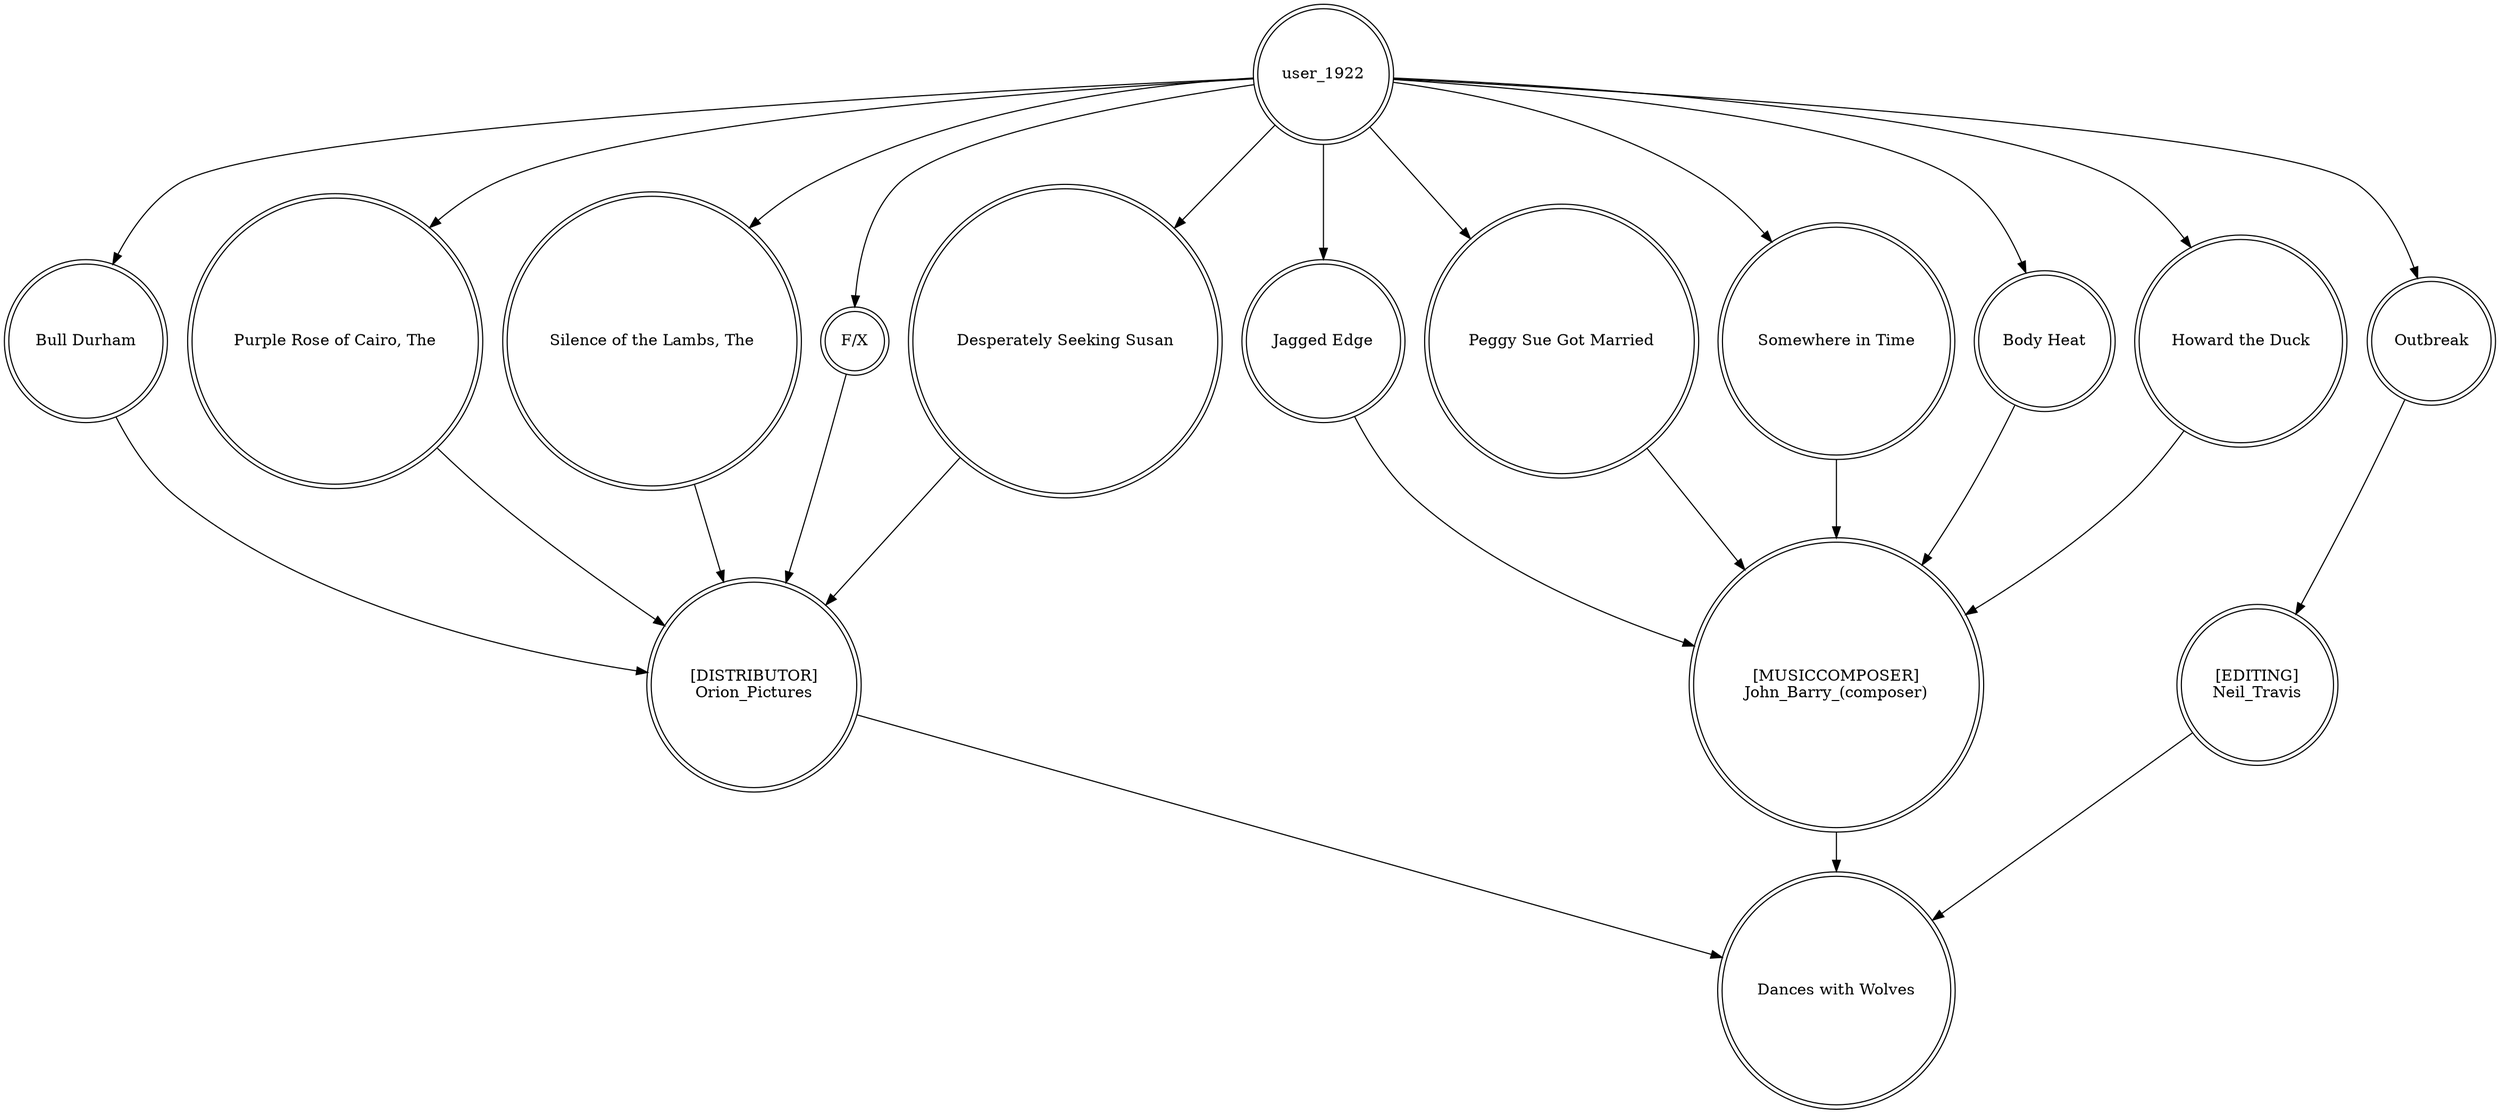 digraph finite_state_machine {
	node [shape=doublecircle]
	user_1922 -> "Bull Durham"
	user_1922 -> "Jagged Edge"
	user_1922 -> "Peggy Sue Got Married"
	Outbreak -> "[EDITING]
Neil_Travis"
	"Bull Durham" -> "[DISTRIBUTOR]
Orion_Pictures"
	"Peggy Sue Got Married" -> "[MUSICCOMPOSER]
John_Barry_(composer)"
	user_1922 -> "Purple Rose of Cairo, The"
	user_1922 -> Outbreak
	user_1922 -> "Silence of the Lambs, The"
	"F/X" -> "[DISTRIBUTOR]
Orion_Pictures"
	"[EDITING]
Neil_Travis" -> "Dances with Wolves"
	user_1922 -> "Somewhere in Time"
	"[DISTRIBUTOR]
Orion_Pictures" -> "Dances with Wolves"
	"Body Heat" -> "[MUSICCOMPOSER]
John_Barry_(composer)"
	"Desperately Seeking Susan" -> "[DISTRIBUTOR]
Orion_Pictures"
	"Jagged Edge" -> "[MUSICCOMPOSER]
John_Barry_(composer)"
	user_1922 -> "Howard the Duck"
	user_1922 -> "F/X"
	"Somewhere in Time" -> "[MUSICCOMPOSER]
John_Barry_(composer)"
	"Howard the Duck" -> "[MUSICCOMPOSER]
John_Barry_(composer)"
	"[MUSICCOMPOSER]
John_Barry_(composer)" -> "Dances with Wolves"
	user_1922 -> "Body Heat"
	"Purple Rose of Cairo, The" -> "[DISTRIBUTOR]
Orion_Pictures"
	"Silence of the Lambs, The" -> "[DISTRIBUTOR]
Orion_Pictures"
	user_1922 -> "Desperately Seeking Susan"
}
